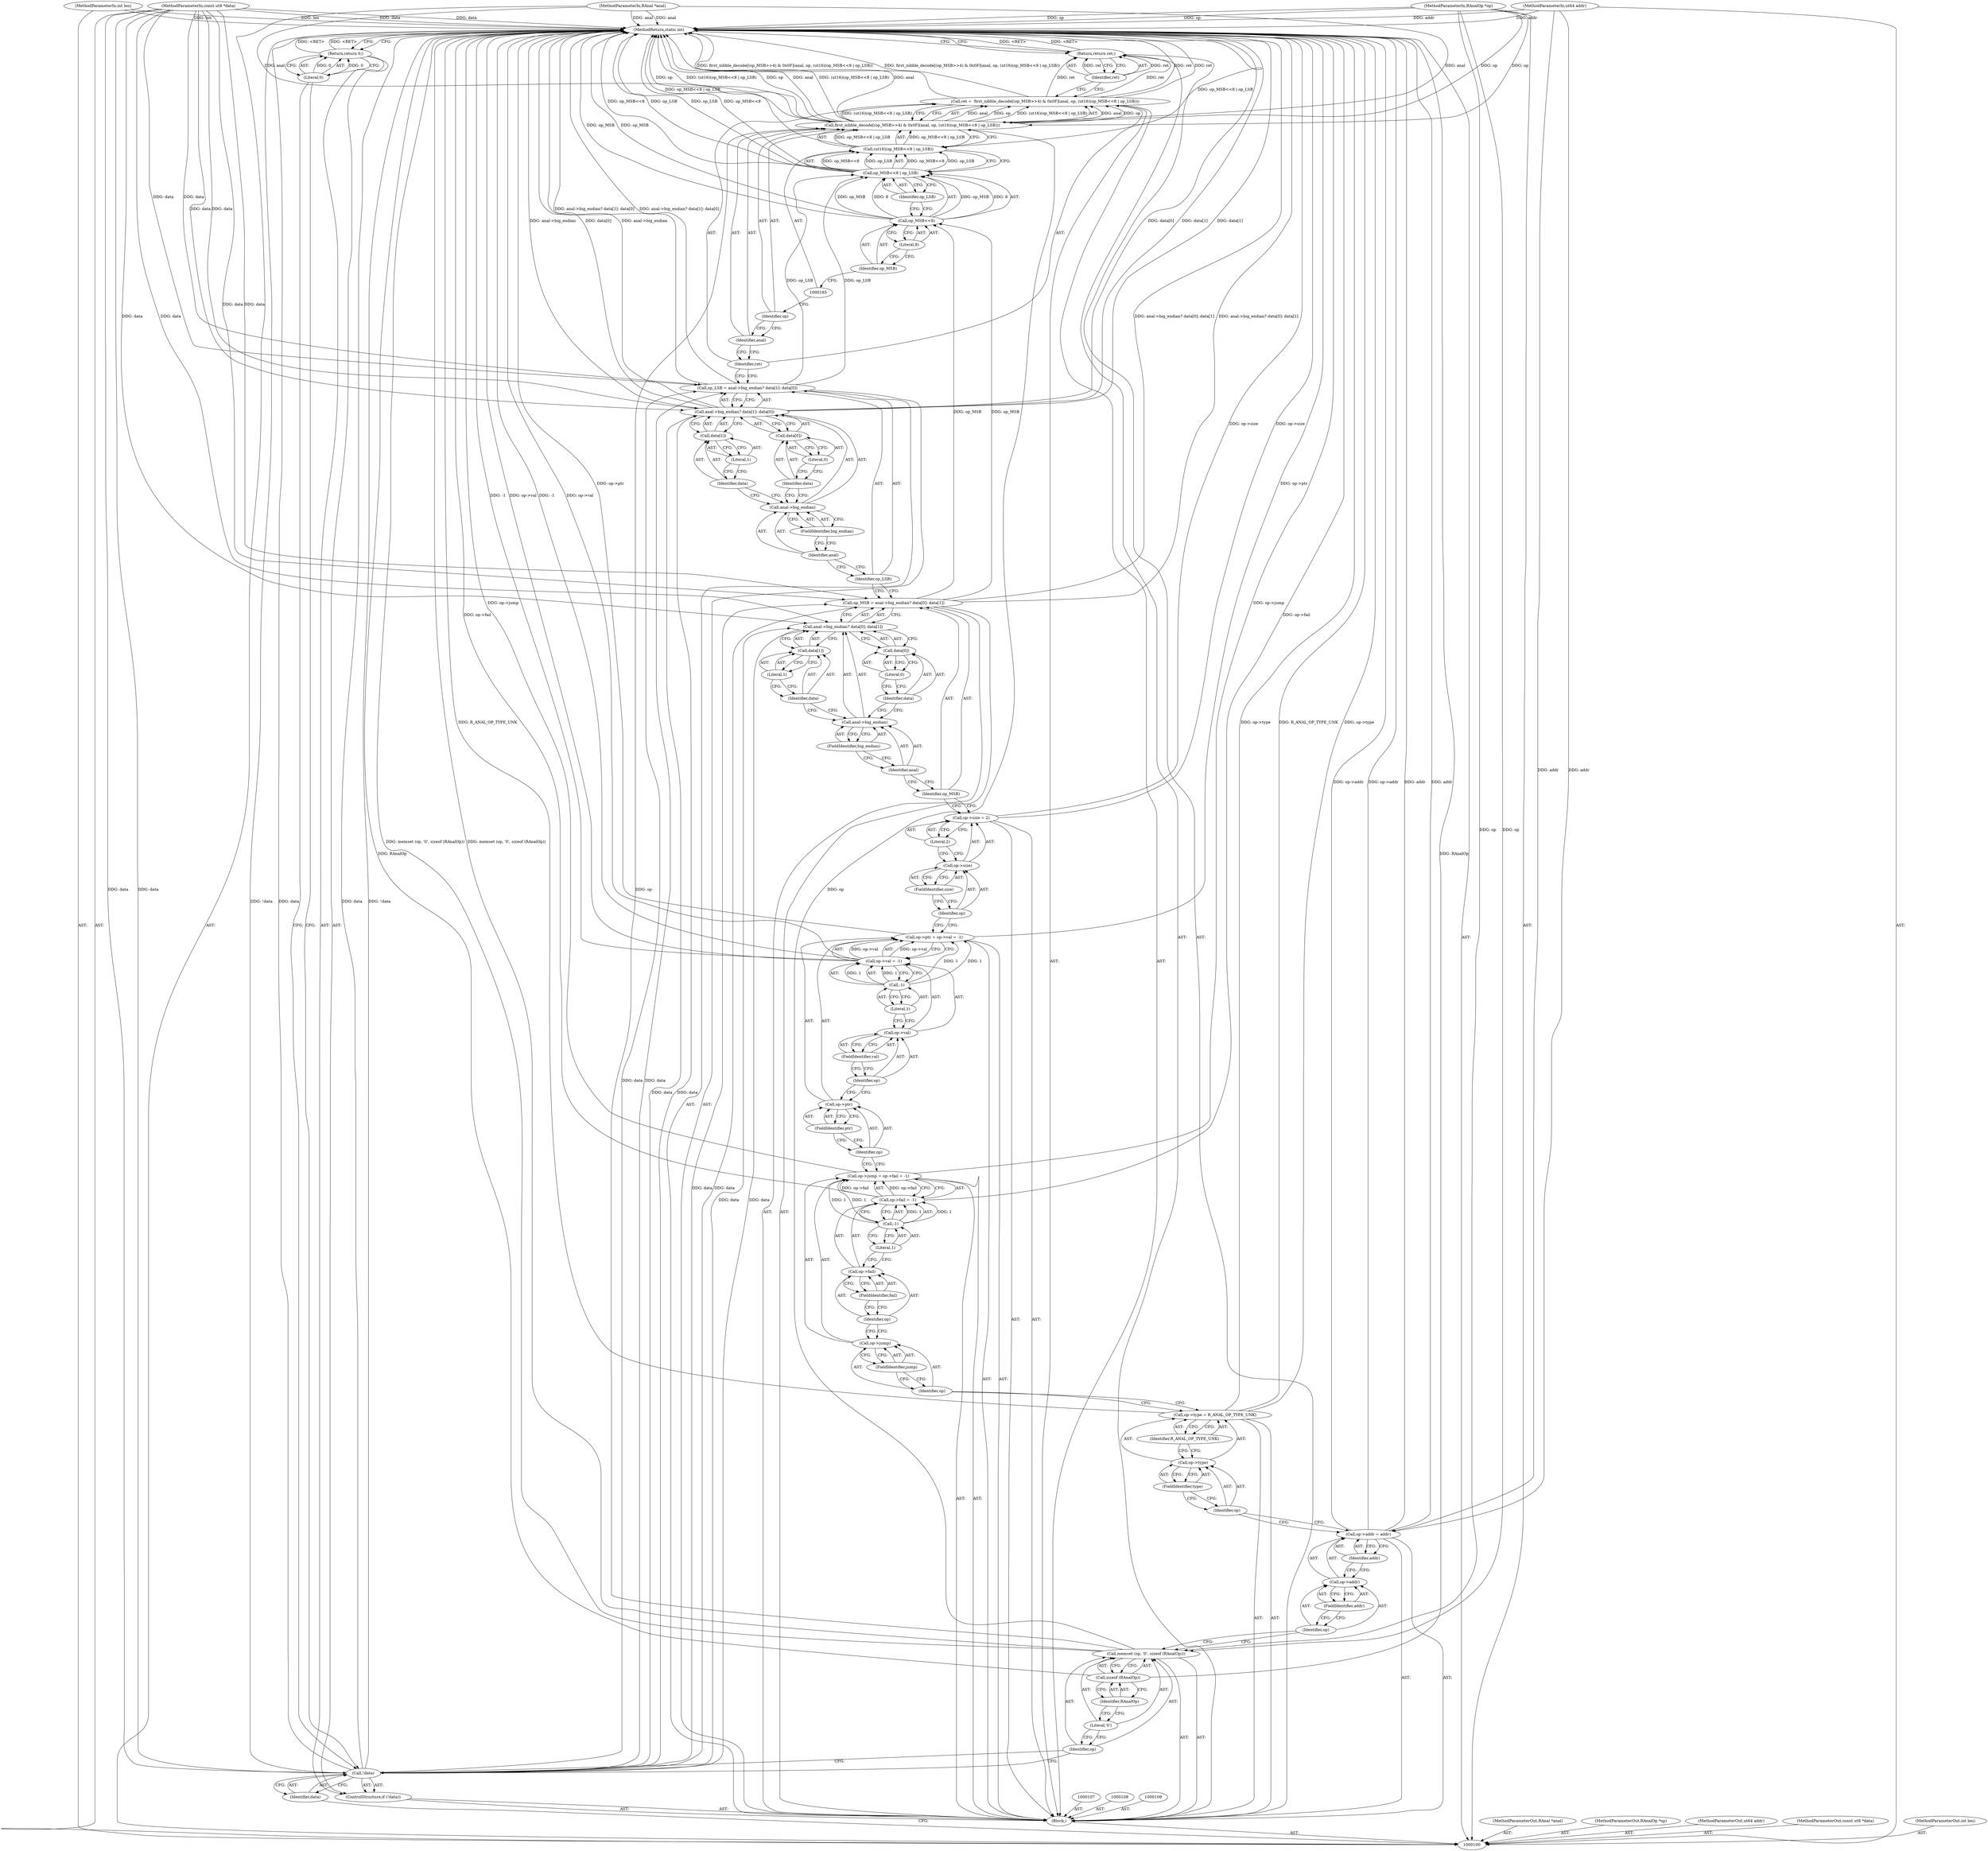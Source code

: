 digraph "1_radare2_77c47cf873dd55b396da60baa2ca83bbd39e4add" {
"1000193" [label="(MethodReturn,static int)"];
"1000101" [label="(MethodParameterIn,RAnal *anal)"];
"1000265" [label="(MethodParameterOut,RAnal *anal)"];
"1000102" [label="(MethodParameterIn,RAnalOp *op)"];
"1000266" [label="(MethodParameterOut,RAnalOp *op)"];
"1000103" [label="(MethodParameterIn,ut64 addr)"];
"1000267" [label="(MethodParameterOut,ut64 addr)"];
"1000104" [label="(MethodParameterIn,const ut8 *data)"];
"1000268" [label="(MethodParameterOut,const ut8 *data)"];
"1000105" [label="(MethodParameterIn,int len)"];
"1000269" [label="(MethodParameterOut,int len)"];
"1000106" [label="(Block,)"];
"1000140" [label="(Call,op->ptr = op->val = -1)"];
"1000141" [label="(Call,op->ptr)"];
"1000142" [label="(Identifier,op)"];
"1000144" [label="(Call,op->val = -1)"];
"1000145" [label="(Call,op->val)"];
"1000146" [label="(Identifier,op)"];
"1000147" [label="(FieldIdentifier,val)"];
"1000148" [label="(Call,-1)"];
"1000149" [label="(Literal,1)"];
"1000143" [label="(FieldIdentifier,ptr)"];
"1000150" [label="(Call,op->size = 2)"];
"1000151" [label="(Call,op->size)"];
"1000152" [label="(Identifier,op)"];
"1000154" [label="(Literal,2)"];
"1000153" [label="(FieldIdentifier,size)"];
"1000155" [label="(Call,op_MSB = anal->big_endian? data[0]: data[1])"];
"1000156" [label="(Identifier,op_MSB)"];
"1000157" [label="(Call,anal->big_endian? data[0]: data[1])"];
"1000158" [label="(Call,anal->big_endian)"];
"1000159" [label="(Identifier,anal)"];
"1000160" [label="(FieldIdentifier,big_endian)"];
"1000161" [label="(Call,data[0])"];
"1000162" [label="(Identifier,data)"];
"1000163" [label="(Literal,0)"];
"1000164" [label="(Call,data[1])"];
"1000165" [label="(Identifier,data)"];
"1000166" [label="(Literal,1)"];
"1000167" [label="(Call,op_LSB = anal->big_endian? data[1]: data[0])"];
"1000168" [label="(Identifier,op_LSB)"];
"1000169" [label="(Call,anal->big_endian? data[1]: data[0])"];
"1000170" [label="(Call,anal->big_endian)"];
"1000171" [label="(Identifier,anal)"];
"1000172" [label="(FieldIdentifier,big_endian)"];
"1000173" [label="(Call,data[1])"];
"1000174" [label="(Identifier,data)"];
"1000175" [label="(Literal,1)"];
"1000176" [label="(Call,data[0])"];
"1000177" [label="(Identifier,data)"];
"1000178" [label="(Literal,0)"];
"1000179" [label="(Call,ret =  first_nibble_decode[(op_MSB>>4) & 0x0F](anal, op, (ut16)(op_MSB<<8 | op_LSB)))"];
"1000180" [label="(Identifier,ret)"];
"1000182" [label="(Identifier,anal)"];
"1000183" [label="(Identifier,op)"];
"1000184" [label="(Call,(ut16)(op_MSB<<8 | op_LSB))"];
"1000186" [label="(Call,op_MSB<<8 | op_LSB)"];
"1000187" [label="(Call,op_MSB<<8)"];
"1000188" [label="(Identifier,op_MSB)"];
"1000189" [label="(Literal,8)"];
"1000190" [label="(Identifier,op_LSB)"];
"1000181" [label="(Call,first_nibble_decode[(op_MSB>>4) & 0x0F](anal, op, (ut16)(op_MSB<<8 | op_LSB)))"];
"1000191" [label="(Return,return ret;)"];
"1000192" [label="(Identifier,ret)"];
"1000110" [label="(ControlStructure,if (!data))"];
"1000111" [label="(Call,!data)"];
"1000112" [label="(Identifier,data)"];
"1000114" [label="(Literal,0)"];
"1000113" [label="(Return,return 0;)"];
"1000116" [label="(Identifier,op)"];
"1000117" [label="(Literal,'\0')"];
"1000115" [label="(Call,memset (op, '\0', sizeof (RAnalOp)))"];
"1000118" [label="(Call,sizeof (RAnalOp))"];
"1000119" [label="(Identifier,RAnalOp)"];
"1000124" [label="(Identifier,addr)"];
"1000120" [label="(Call,op->addr = addr)"];
"1000121" [label="(Call,op->addr)"];
"1000122" [label="(Identifier,op)"];
"1000123" [label="(FieldIdentifier,addr)"];
"1000129" [label="(Identifier,R_ANAL_OP_TYPE_UNK)"];
"1000125" [label="(Call,op->type = R_ANAL_OP_TYPE_UNK)"];
"1000126" [label="(Call,op->type)"];
"1000127" [label="(Identifier,op)"];
"1000128" [label="(FieldIdentifier,type)"];
"1000130" [label="(Call,op->jump = op->fail = -1)"];
"1000131" [label="(Call,op->jump)"];
"1000132" [label="(Identifier,op)"];
"1000134" [label="(Call,op->fail = -1)"];
"1000135" [label="(Call,op->fail)"];
"1000136" [label="(Identifier,op)"];
"1000137" [label="(FieldIdentifier,fail)"];
"1000138" [label="(Call,-1)"];
"1000139" [label="(Literal,1)"];
"1000133" [label="(FieldIdentifier,jump)"];
"1000193" -> "1000100"  [label="AST: "];
"1000193" -> "1000113"  [label="CFG: "];
"1000193" -> "1000191"  [label="CFG: "];
"1000191" -> "1000193"  [label="DDG: <RET>"];
"1000113" -> "1000193"  [label="DDG: <RET>"];
"1000186" -> "1000193"  [label="DDG: op_MSB<<8"];
"1000186" -> "1000193"  [label="DDG: op_LSB"];
"1000150" -> "1000193"  [label="DDG: op->size"];
"1000155" -> "1000193"  [label="DDG: anal->big_endian? data[0]: data[1]"];
"1000105" -> "1000193"  [label="DDG: len"];
"1000140" -> "1000193"  [label="DDG: op->ptr"];
"1000179" -> "1000193"  [label="DDG: first_nibble_decode[(op_MSB>>4) & 0x0F](anal, op, (ut16)(op_MSB<<8 | op_LSB))"];
"1000179" -> "1000193"  [label="DDG: ret"];
"1000144" -> "1000193"  [label="DDG: op->val"];
"1000144" -> "1000193"  [label="DDG: -1"];
"1000118" -> "1000193"  [label="DDG: RAnalOp"];
"1000181" -> "1000193"  [label="DDG: anal"];
"1000181" -> "1000193"  [label="DDG: (ut16)(op_MSB<<8 | op_LSB)"];
"1000181" -> "1000193"  [label="DDG: op"];
"1000187" -> "1000193"  [label="DDG: op_MSB"];
"1000184" -> "1000193"  [label="DDG: op_MSB<<8 | op_LSB"];
"1000125" -> "1000193"  [label="DDG: op->type"];
"1000125" -> "1000193"  [label="DDG: R_ANAL_OP_TYPE_UNK"];
"1000167" -> "1000193"  [label="DDG: anal->big_endian? data[1]: data[0]"];
"1000104" -> "1000193"  [label="DDG: data"];
"1000103" -> "1000193"  [label="DDG: addr"];
"1000115" -> "1000193"  [label="DDG: memset (op, '\0', sizeof (RAnalOp))"];
"1000120" -> "1000193"  [label="DDG: op->addr"];
"1000120" -> "1000193"  [label="DDG: addr"];
"1000169" -> "1000193"  [label="DDG: data[0]"];
"1000169" -> "1000193"  [label="DDG: data[1]"];
"1000169" -> "1000193"  [label="DDG: anal->big_endian"];
"1000102" -> "1000193"  [label="DDG: op"];
"1000111" -> "1000193"  [label="DDG: data"];
"1000111" -> "1000193"  [label="DDG: !data"];
"1000134" -> "1000193"  [label="DDG: op->fail"];
"1000101" -> "1000193"  [label="DDG: anal"];
"1000130" -> "1000193"  [label="DDG: op->jump"];
"1000101" -> "1000100"  [label="AST: "];
"1000101" -> "1000193"  [label="DDG: anal"];
"1000101" -> "1000181"  [label="DDG: anal"];
"1000265" -> "1000100"  [label="AST: "];
"1000102" -> "1000100"  [label="AST: "];
"1000102" -> "1000193"  [label="DDG: op"];
"1000102" -> "1000115"  [label="DDG: op"];
"1000102" -> "1000181"  [label="DDG: op"];
"1000266" -> "1000100"  [label="AST: "];
"1000103" -> "1000100"  [label="AST: "];
"1000103" -> "1000193"  [label="DDG: addr"];
"1000103" -> "1000120"  [label="DDG: addr"];
"1000267" -> "1000100"  [label="AST: "];
"1000104" -> "1000100"  [label="AST: "];
"1000104" -> "1000193"  [label="DDG: data"];
"1000104" -> "1000111"  [label="DDG: data"];
"1000104" -> "1000155"  [label="DDG: data"];
"1000104" -> "1000157"  [label="DDG: data"];
"1000104" -> "1000167"  [label="DDG: data"];
"1000104" -> "1000169"  [label="DDG: data"];
"1000268" -> "1000100"  [label="AST: "];
"1000105" -> "1000100"  [label="AST: "];
"1000105" -> "1000193"  [label="DDG: len"];
"1000269" -> "1000100"  [label="AST: "];
"1000106" -> "1000100"  [label="AST: "];
"1000107" -> "1000106"  [label="AST: "];
"1000108" -> "1000106"  [label="AST: "];
"1000109" -> "1000106"  [label="AST: "];
"1000110" -> "1000106"  [label="AST: "];
"1000115" -> "1000106"  [label="AST: "];
"1000120" -> "1000106"  [label="AST: "];
"1000125" -> "1000106"  [label="AST: "];
"1000130" -> "1000106"  [label="AST: "];
"1000140" -> "1000106"  [label="AST: "];
"1000150" -> "1000106"  [label="AST: "];
"1000155" -> "1000106"  [label="AST: "];
"1000167" -> "1000106"  [label="AST: "];
"1000179" -> "1000106"  [label="AST: "];
"1000191" -> "1000106"  [label="AST: "];
"1000140" -> "1000106"  [label="AST: "];
"1000140" -> "1000144"  [label="CFG: "];
"1000141" -> "1000140"  [label="AST: "];
"1000144" -> "1000140"  [label="AST: "];
"1000152" -> "1000140"  [label="CFG: "];
"1000140" -> "1000193"  [label="DDG: op->ptr"];
"1000144" -> "1000140"  [label="DDG: op->val"];
"1000148" -> "1000140"  [label="DDG: 1"];
"1000141" -> "1000140"  [label="AST: "];
"1000141" -> "1000143"  [label="CFG: "];
"1000142" -> "1000141"  [label="AST: "];
"1000143" -> "1000141"  [label="AST: "];
"1000146" -> "1000141"  [label="CFG: "];
"1000142" -> "1000141"  [label="AST: "];
"1000142" -> "1000130"  [label="CFG: "];
"1000143" -> "1000142"  [label="CFG: "];
"1000144" -> "1000140"  [label="AST: "];
"1000144" -> "1000148"  [label="CFG: "];
"1000145" -> "1000144"  [label="AST: "];
"1000148" -> "1000144"  [label="AST: "];
"1000140" -> "1000144"  [label="CFG: "];
"1000144" -> "1000193"  [label="DDG: op->val"];
"1000144" -> "1000193"  [label="DDG: -1"];
"1000144" -> "1000140"  [label="DDG: op->val"];
"1000148" -> "1000144"  [label="DDG: 1"];
"1000145" -> "1000144"  [label="AST: "];
"1000145" -> "1000147"  [label="CFG: "];
"1000146" -> "1000145"  [label="AST: "];
"1000147" -> "1000145"  [label="AST: "];
"1000149" -> "1000145"  [label="CFG: "];
"1000146" -> "1000145"  [label="AST: "];
"1000146" -> "1000141"  [label="CFG: "];
"1000147" -> "1000146"  [label="CFG: "];
"1000147" -> "1000145"  [label="AST: "];
"1000147" -> "1000146"  [label="CFG: "];
"1000145" -> "1000147"  [label="CFG: "];
"1000148" -> "1000144"  [label="AST: "];
"1000148" -> "1000149"  [label="CFG: "];
"1000149" -> "1000148"  [label="AST: "];
"1000144" -> "1000148"  [label="CFG: "];
"1000148" -> "1000140"  [label="DDG: 1"];
"1000148" -> "1000144"  [label="DDG: 1"];
"1000149" -> "1000148"  [label="AST: "];
"1000149" -> "1000145"  [label="CFG: "];
"1000148" -> "1000149"  [label="CFG: "];
"1000143" -> "1000141"  [label="AST: "];
"1000143" -> "1000142"  [label="CFG: "];
"1000141" -> "1000143"  [label="CFG: "];
"1000150" -> "1000106"  [label="AST: "];
"1000150" -> "1000154"  [label="CFG: "];
"1000151" -> "1000150"  [label="AST: "];
"1000154" -> "1000150"  [label="AST: "];
"1000156" -> "1000150"  [label="CFG: "];
"1000150" -> "1000193"  [label="DDG: op->size"];
"1000151" -> "1000150"  [label="AST: "];
"1000151" -> "1000153"  [label="CFG: "];
"1000152" -> "1000151"  [label="AST: "];
"1000153" -> "1000151"  [label="AST: "];
"1000154" -> "1000151"  [label="CFG: "];
"1000152" -> "1000151"  [label="AST: "];
"1000152" -> "1000140"  [label="CFG: "];
"1000153" -> "1000152"  [label="CFG: "];
"1000154" -> "1000150"  [label="AST: "];
"1000154" -> "1000151"  [label="CFG: "];
"1000150" -> "1000154"  [label="CFG: "];
"1000153" -> "1000151"  [label="AST: "];
"1000153" -> "1000152"  [label="CFG: "];
"1000151" -> "1000153"  [label="CFG: "];
"1000155" -> "1000106"  [label="AST: "];
"1000155" -> "1000157"  [label="CFG: "];
"1000156" -> "1000155"  [label="AST: "];
"1000157" -> "1000155"  [label="AST: "];
"1000168" -> "1000155"  [label="CFG: "];
"1000155" -> "1000193"  [label="DDG: anal->big_endian? data[0]: data[1]"];
"1000111" -> "1000155"  [label="DDG: data"];
"1000104" -> "1000155"  [label="DDG: data"];
"1000155" -> "1000187"  [label="DDG: op_MSB"];
"1000156" -> "1000155"  [label="AST: "];
"1000156" -> "1000150"  [label="CFG: "];
"1000159" -> "1000156"  [label="CFG: "];
"1000157" -> "1000155"  [label="AST: "];
"1000157" -> "1000161"  [label="CFG: "];
"1000157" -> "1000164"  [label="CFG: "];
"1000158" -> "1000157"  [label="AST: "];
"1000161" -> "1000157"  [label="AST: "];
"1000164" -> "1000157"  [label="AST: "];
"1000155" -> "1000157"  [label="CFG: "];
"1000111" -> "1000157"  [label="DDG: data"];
"1000104" -> "1000157"  [label="DDG: data"];
"1000158" -> "1000157"  [label="AST: "];
"1000158" -> "1000160"  [label="CFG: "];
"1000159" -> "1000158"  [label="AST: "];
"1000160" -> "1000158"  [label="AST: "];
"1000162" -> "1000158"  [label="CFG: "];
"1000165" -> "1000158"  [label="CFG: "];
"1000159" -> "1000158"  [label="AST: "];
"1000159" -> "1000156"  [label="CFG: "];
"1000160" -> "1000159"  [label="CFG: "];
"1000160" -> "1000158"  [label="AST: "];
"1000160" -> "1000159"  [label="CFG: "];
"1000158" -> "1000160"  [label="CFG: "];
"1000161" -> "1000157"  [label="AST: "];
"1000161" -> "1000163"  [label="CFG: "];
"1000162" -> "1000161"  [label="AST: "];
"1000163" -> "1000161"  [label="AST: "];
"1000157" -> "1000161"  [label="CFG: "];
"1000162" -> "1000161"  [label="AST: "];
"1000162" -> "1000158"  [label="CFG: "];
"1000163" -> "1000162"  [label="CFG: "];
"1000163" -> "1000161"  [label="AST: "];
"1000163" -> "1000162"  [label="CFG: "];
"1000161" -> "1000163"  [label="CFG: "];
"1000164" -> "1000157"  [label="AST: "];
"1000164" -> "1000166"  [label="CFG: "];
"1000165" -> "1000164"  [label="AST: "];
"1000166" -> "1000164"  [label="AST: "];
"1000157" -> "1000164"  [label="CFG: "];
"1000165" -> "1000164"  [label="AST: "];
"1000165" -> "1000158"  [label="CFG: "];
"1000166" -> "1000165"  [label="CFG: "];
"1000166" -> "1000164"  [label="AST: "];
"1000166" -> "1000165"  [label="CFG: "];
"1000164" -> "1000166"  [label="CFG: "];
"1000167" -> "1000106"  [label="AST: "];
"1000167" -> "1000169"  [label="CFG: "];
"1000168" -> "1000167"  [label="AST: "];
"1000169" -> "1000167"  [label="AST: "];
"1000180" -> "1000167"  [label="CFG: "];
"1000167" -> "1000193"  [label="DDG: anal->big_endian? data[1]: data[0]"];
"1000111" -> "1000167"  [label="DDG: data"];
"1000104" -> "1000167"  [label="DDG: data"];
"1000167" -> "1000186"  [label="DDG: op_LSB"];
"1000168" -> "1000167"  [label="AST: "];
"1000168" -> "1000155"  [label="CFG: "];
"1000171" -> "1000168"  [label="CFG: "];
"1000169" -> "1000167"  [label="AST: "];
"1000169" -> "1000173"  [label="CFG: "];
"1000169" -> "1000176"  [label="CFG: "];
"1000170" -> "1000169"  [label="AST: "];
"1000173" -> "1000169"  [label="AST: "];
"1000176" -> "1000169"  [label="AST: "];
"1000167" -> "1000169"  [label="CFG: "];
"1000169" -> "1000193"  [label="DDG: data[0]"];
"1000169" -> "1000193"  [label="DDG: data[1]"];
"1000169" -> "1000193"  [label="DDG: anal->big_endian"];
"1000111" -> "1000169"  [label="DDG: data"];
"1000104" -> "1000169"  [label="DDG: data"];
"1000170" -> "1000169"  [label="AST: "];
"1000170" -> "1000172"  [label="CFG: "];
"1000171" -> "1000170"  [label="AST: "];
"1000172" -> "1000170"  [label="AST: "];
"1000174" -> "1000170"  [label="CFG: "];
"1000177" -> "1000170"  [label="CFG: "];
"1000171" -> "1000170"  [label="AST: "];
"1000171" -> "1000168"  [label="CFG: "];
"1000172" -> "1000171"  [label="CFG: "];
"1000172" -> "1000170"  [label="AST: "];
"1000172" -> "1000171"  [label="CFG: "];
"1000170" -> "1000172"  [label="CFG: "];
"1000173" -> "1000169"  [label="AST: "];
"1000173" -> "1000175"  [label="CFG: "];
"1000174" -> "1000173"  [label="AST: "];
"1000175" -> "1000173"  [label="AST: "];
"1000169" -> "1000173"  [label="CFG: "];
"1000174" -> "1000173"  [label="AST: "];
"1000174" -> "1000170"  [label="CFG: "];
"1000175" -> "1000174"  [label="CFG: "];
"1000175" -> "1000173"  [label="AST: "];
"1000175" -> "1000174"  [label="CFG: "];
"1000173" -> "1000175"  [label="CFG: "];
"1000176" -> "1000169"  [label="AST: "];
"1000176" -> "1000178"  [label="CFG: "];
"1000177" -> "1000176"  [label="AST: "];
"1000178" -> "1000176"  [label="AST: "];
"1000169" -> "1000176"  [label="CFG: "];
"1000177" -> "1000176"  [label="AST: "];
"1000177" -> "1000170"  [label="CFG: "];
"1000178" -> "1000177"  [label="CFG: "];
"1000178" -> "1000176"  [label="AST: "];
"1000178" -> "1000177"  [label="CFG: "];
"1000176" -> "1000178"  [label="CFG: "];
"1000179" -> "1000106"  [label="AST: "];
"1000179" -> "1000181"  [label="CFG: "];
"1000180" -> "1000179"  [label="AST: "];
"1000181" -> "1000179"  [label="AST: "];
"1000192" -> "1000179"  [label="CFG: "];
"1000179" -> "1000193"  [label="DDG: first_nibble_decode[(op_MSB>>4) & 0x0F](anal, op, (ut16)(op_MSB<<8 | op_LSB))"];
"1000179" -> "1000193"  [label="DDG: ret"];
"1000181" -> "1000179"  [label="DDG: anal"];
"1000181" -> "1000179"  [label="DDG: op"];
"1000181" -> "1000179"  [label="DDG: (ut16)(op_MSB<<8 | op_LSB)"];
"1000179" -> "1000191"  [label="DDG: ret"];
"1000180" -> "1000179"  [label="AST: "];
"1000180" -> "1000167"  [label="CFG: "];
"1000182" -> "1000180"  [label="CFG: "];
"1000182" -> "1000181"  [label="AST: "];
"1000182" -> "1000180"  [label="CFG: "];
"1000183" -> "1000182"  [label="CFG: "];
"1000183" -> "1000181"  [label="AST: "];
"1000183" -> "1000182"  [label="CFG: "];
"1000185" -> "1000183"  [label="CFG: "];
"1000184" -> "1000181"  [label="AST: "];
"1000184" -> "1000186"  [label="CFG: "];
"1000185" -> "1000184"  [label="AST: "];
"1000186" -> "1000184"  [label="AST: "];
"1000181" -> "1000184"  [label="CFG: "];
"1000184" -> "1000193"  [label="DDG: op_MSB<<8 | op_LSB"];
"1000184" -> "1000181"  [label="DDG: op_MSB<<8 | op_LSB"];
"1000186" -> "1000184"  [label="DDG: op_MSB<<8"];
"1000186" -> "1000184"  [label="DDG: op_LSB"];
"1000186" -> "1000184"  [label="AST: "];
"1000186" -> "1000190"  [label="CFG: "];
"1000187" -> "1000186"  [label="AST: "];
"1000190" -> "1000186"  [label="AST: "];
"1000184" -> "1000186"  [label="CFG: "];
"1000186" -> "1000193"  [label="DDG: op_MSB<<8"];
"1000186" -> "1000193"  [label="DDG: op_LSB"];
"1000186" -> "1000184"  [label="DDG: op_MSB<<8"];
"1000186" -> "1000184"  [label="DDG: op_LSB"];
"1000187" -> "1000186"  [label="DDG: op_MSB"];
"1000187" -> "1000186"  [label="DDG: 8"];
"1000167" -> "1000186"  [label="DDG: op_LSB"];
"1000187" -> "1000186"  [label="AST: "];
"1000187" -> "1000189"  [label="CFG: "];
"1000188" -> "1000187"  [label="AST: "];
"1000189" -> "1000187"  [label="AST: "];
"1000190" -> "1000187"  [label="CFG: "];
"1000187" -> "1000193"  [label="DDG: op_MSB"];
"1000187" -> "1000186"  [label="DDG: op_MSB"];
"1000187" -> "1000186"  [label="DDG: 8"];
"1000155" -> "1000187"  [label="DDG: op_MSB"];
"1000188" -> "1000187"  [label="AST: "];
"1000188" -> "1000185"  [label="CFG: "];
"1000189" -> "1000188"  [label="CFG: "];
"1000189" -> "1000187"  [label="AST: "];
"1000189" -> "1000188"  [label="CFG: "];
"1000187" -> "1000189"  [label="CFG: "];
"1000190" -> "1000186"  [label="AST: "];
"1000190" -> "1000187"  [label="CFG: "];
"1000186" -> "1000190"  [label="CFG: "];
"1000181" -> "1000179"  [label="AST: "];
"1000181" -> "1000184"  [label="CFG: "];
"1000182" -> "1000181"  [label="AST: "];
"1000183" -> "1000181"  [label="AST: "];
"1000184" -> "1000181"  [label="AST: "];
"1000179" -> "1000181"  [label="CFG: "];
"1000181" -> "1000193"  [label="DDG: anal"];
"1000181" -> "1000193"  [label="DDG: (ut16)(op_MSB<<8 | op_LSB)"];
"1000181" -> "1000193"  [label="DDG: op"];
"1000181" -> "1000179"  [label="DDG: anal"];
"1000181" -> "1000179"  [label="DDG: op"];
"1000181" -> "1000179"  [label="DDG: (ut16)(op_MSB<<8 | op_LSB)"];
"1000101" -> "1000181"  [label="DDG: anal"];
"1000115" -> "1000181"  [label="DDG: op"];
"1000102" -> "1000181"  [label="DDG: op"];
"1000184" -> "1000181"  [label="DDG: op_MSB<<8 | op_LSB"];
"1000191" -> "1000106"  [label="AST: "];
"1000191" -> "1000192"  [label="CFG: "];
"1000192" -> "1000191"  [label="AST: "];
"1000193" -> "1000191"  [label="CFG: "];
"1000191" -> "1000193"  [label="DDG: <RET>"];
"1000192" -> "1000191"  [label="DDG: ret"];
"1000179" -> "1000191"  [label="DDG: ret"];
"1000192" -> "1000191"  [label="AST: "];
"1000192" -> "1000179"  [label="CFG: "];
"1000191" -> "1000192"  [label="CFG: "];
"1000192" -> "1000191"  [label="DDG: ret"];
"1000110" -> "1000106"  [label="AST: "];
"1000111" -> "1000110"  [label="AST: "];
"1000113" -> "1000110"  [label="AST: "];
"1000111" -> "1000110"  [label="AST: "];
"1000111" -> "1000112"  [label="CFG: "];
"1000112" -> "1000111"  [label="AST: "];
"1000114" -> "1000111"  [label="CFG: "];
"1000116" -> "1000111"  [label="CFG: "];
"1000111" -> "1000193"  [label="DDG: data"];
"1000111" -> "1000193"  [label="DDG: !data"];
"1000104" -> "1000111"  [label="DDG: data"];
"1000111" -> "1000155"  [label="DDG: data"];
"1000111" -> "1000157"  [label="DDG: data"];
"1000111" -> "1000167"  [label="DDG: data"];
"1000111" -> "1000169"  [label="DDG: data"];
"1000112" -> "1000111"  [label="AST: "];
"1000112" -> "1000100"  [label="CFG: "];
"1000111" -> "1000112"  [label="CFG: "];
"1000114" -> "1000113"  [label="AST: "];
"1000114" -> "1000111"  [label="CFG: "];
"1000113" -> "1000114"  [label="CFG: "];
"1000114" -> "1000113"  [label="DDG: 0"];
"1000113" -> "1000110"  [label="AST: "];
"1000113" -> "1000114"  [label="CFG: "];
"1000114" -> "1000113"  [label="AST: "];
"1000193" -> "1000113"  [label="CFG: "];
"1000113" -> "1000193"  [label="DDG: <RET>"];
"1000114" -> "1000113"  [label="DDG: 0"];
"1000116" -> "1000115"  [label="AST: "];
"1000116" -> "1000111"  [label="CFG: "];
"1000117" -> "1000116"  [label="CFG: "];
"1000117" -> "1000115"  [label="AST: "];
"1000117" -> "1000116"  [label="CFG: "];
"1000119" -> "1000117"  [label="CFG: "];
"1000115" -> "1000106"  [label="AST: "];
"1000115" -> "1000118"  [label="CFG: "];
"1000116" -> "1000115"  [label="AST: "];
"1000117" -> "1000115"  [label="AST: "];
"1000118" -> "1000115"  [label="AST: "];
"1000122" -> "1000115"  [label="CFG: "];
"1000115" -> "1000193"  [label="DDG: memset (op, '\0', sizeof (RAnalOp))"];
"1000102" -> "1000115"  [label="DDG: op"];
"1000115" -> "1000181"  [label="DDG: op"];
"1000118" -> "1000115"  [label="AST: "];
"1000118" -> "1000119"  [label="CFG: "];
"1000119" -> "1000118"  [label="AST: "];
"1000115" -> "1000118"  [label="CFG: "];
"1000118" -> "1000193"  [label="DDG: RAnalOp"];
"1000119" -> "1000118"  [label="AST: "];
"1000119" -> "1000117"  [label="CFG: "];
"1000118" -> "1000119"  [label="CFG: "];
"1000124" -> "1000120"  [label="AST: "];
"1000124" -> "1000121"  [label="CFG: "];
"1000120" -> "1000124"  [label="CFG: "];
"1000120" -> "1000106"  [label="AST: "];
"1000120" -> "1000124"  [label="CFG: "];
"1000121" -> "1000120"  [label="AST: "];
"1000124" -> "1000120"  [label="AST: "];
"1000127" -> "1000120"  [label="CFG: "];
"1000120" -> "1000193"  [label="DDG: op->addr"];
"1000120" -> "1000193"  [label="DDG: addr"];
"1000103" -> "1000120"  [label="DDG: addr"];
"1000121" -> "1000120"  [label="AST: "];
"1000121" -> "1000123"  [label="CFG: "];
"1000122" -> "1000121"  [label="AST: "];
"1000123" -> "1000121"  [label="AST: "];
"1000124" -> "1000121"  [label="CFG: "];
"1000122" -> "1000121"  [label="AST: "];
"1000122" -> "1000115"  [label="CFG: "];
"1000123" -> "1000122"  [label="CFG: "];
"1000123" -> "1000121"  [label="AST: "];
"1000123" -> "1000122"  [label="CFG: "];
"1000121" -> "1000123"  [label="CFG: "];
"1000129" -> "1000125"  [label="AST: "];
"1000129" -> "1000126"  [label="CFG: "];
"1000125" -> "1000129"  [label="CFG: "];
"1000125" -> "1000106"  [label="AST: "];
"1000125" -> "1000129"  [label="CFG: "];
"1000126" -> "1000125"  [label="AST: "];
"1000129" -> "1000125"  [label="AST: "];
"1000132" -> "1000125"  [label="CFG: "];
"1000125" -> "1000193"  [label="DDG: op->type"];
"1000125" -> "1000193"  [label="DDG: R_ANAL_OP_TYPE_UNK"];
"1000126" -> "1000125"  [label="AST: "];
"1000126" -> "1000128"  [label="CFG: "];
"1000127" -> "1000126"  [label="AST: "];
"1000128" -> "1000126"  [label="AST: "];
"1000129" -> "1000126"  [label="CFG: "];
"1000127" -> "1000126"  [label="AST: "];
"1000127" -> "1000120"  [label="CFG: "];
"1000128" -> "1000127"  [label="CFG: "];
"1000128" -> "1000126"  [label="AST: "];
"1000128" -> "1000127"  [label="CFG: "];
"1000126" -> "1000128"  [label="CFG: "];
"1000130" -> "1000106"  [label="AST: "];
"1000130" -> "1000134"  [label="CFG: "];
"1000131" -> "1000130"  [label="AST: "];
"1000134" -> "1000130"  [label="AST: "];
"1000142" -> "1000130"  [label="CFG: "];
"1000130" -> "1000193"  [label="DDG: op->jump"];
"1000134" -> "1000130"  [label="DDG: op->fail"];
"1000138" -> "1000130"  [label="DDG: 1"];
"1000131" -> "1000130"  [label="AST: "];
"1000131" -> "1000133"  [label="CFG: "];
"1000132" -> "1000131"  [label="AST: "];
"1000133" -> "1000131"  [label="AST: "];
"1000136" -> "1000131"  [label="CFG: "];
"1000132" -> "1000131"  [label="AST: "];
"1000132" -> "1000125"  [label="CFG: "];
"1000133" -> "1000132"  [label="CFG: "];
"1000134" -> "1000130"  [label="AST: "];
"1000134" -> "1000138"  [label="CFG: "];
"1000135" -> "1000134"  [label="AST: "];
"1000138" -> "1000134"  [label="AST: "];
"1000130" -> "1000134"  [label="CFG: "];
"1000134" -> "1000193"  [label="DDG: op->fail"];
"1000134" -> "1000130"  [label="DDG: op->fail"];
"1000138" -> "1000134"  [label="DDG: 1"];
"1000135" -> "1000134"  [label="AST: "];
"1000135" -> "1000137"  [label="CFG: "];
"1000136" -> "1000135"  [label="AST: "];
"1000137" -> "1000135"  [label="AST: "];
"1000139" -> "1000135"  [label="CFG: "];
"1000136" -> "1000135"  [label="AST: "];
"1000136" -> "1000131"  [label="CFG: "];
"1000137" -> "1000136"  [label="CFG: "];
"1000137" -> "1000135"  [label="AST: "];
"1000137" -> "1000136"  [label="CFG: "];
"1000135" -> "1000137"  [label="CFG: "];
"1000138" -> "1000134"  [label="AST: "];
"1000138" -> "1000139"  [label="CFG: "];
"1000139" -> "1000138"  [label="AST: "];
"1000134" -> "1000138"  [label="CFG: "];
"1000138" -> "1000130"  [label="DDG: 1"];
"1000138" -> "1000134"  [label="DDG: 1"];
"1000139" -> "1000138"  [label="AST: "];
"1000139" -> "1000135"  [label="CFG: "];
"1000138" -> "1000139"  [label="CFG: "];
"1000133" -> "1000131"  [label="AST: "];
"1000133" -> "1000132"  [label="CFG: "];
"1000131" -> "1000133"  [label="CFG: "];
}

